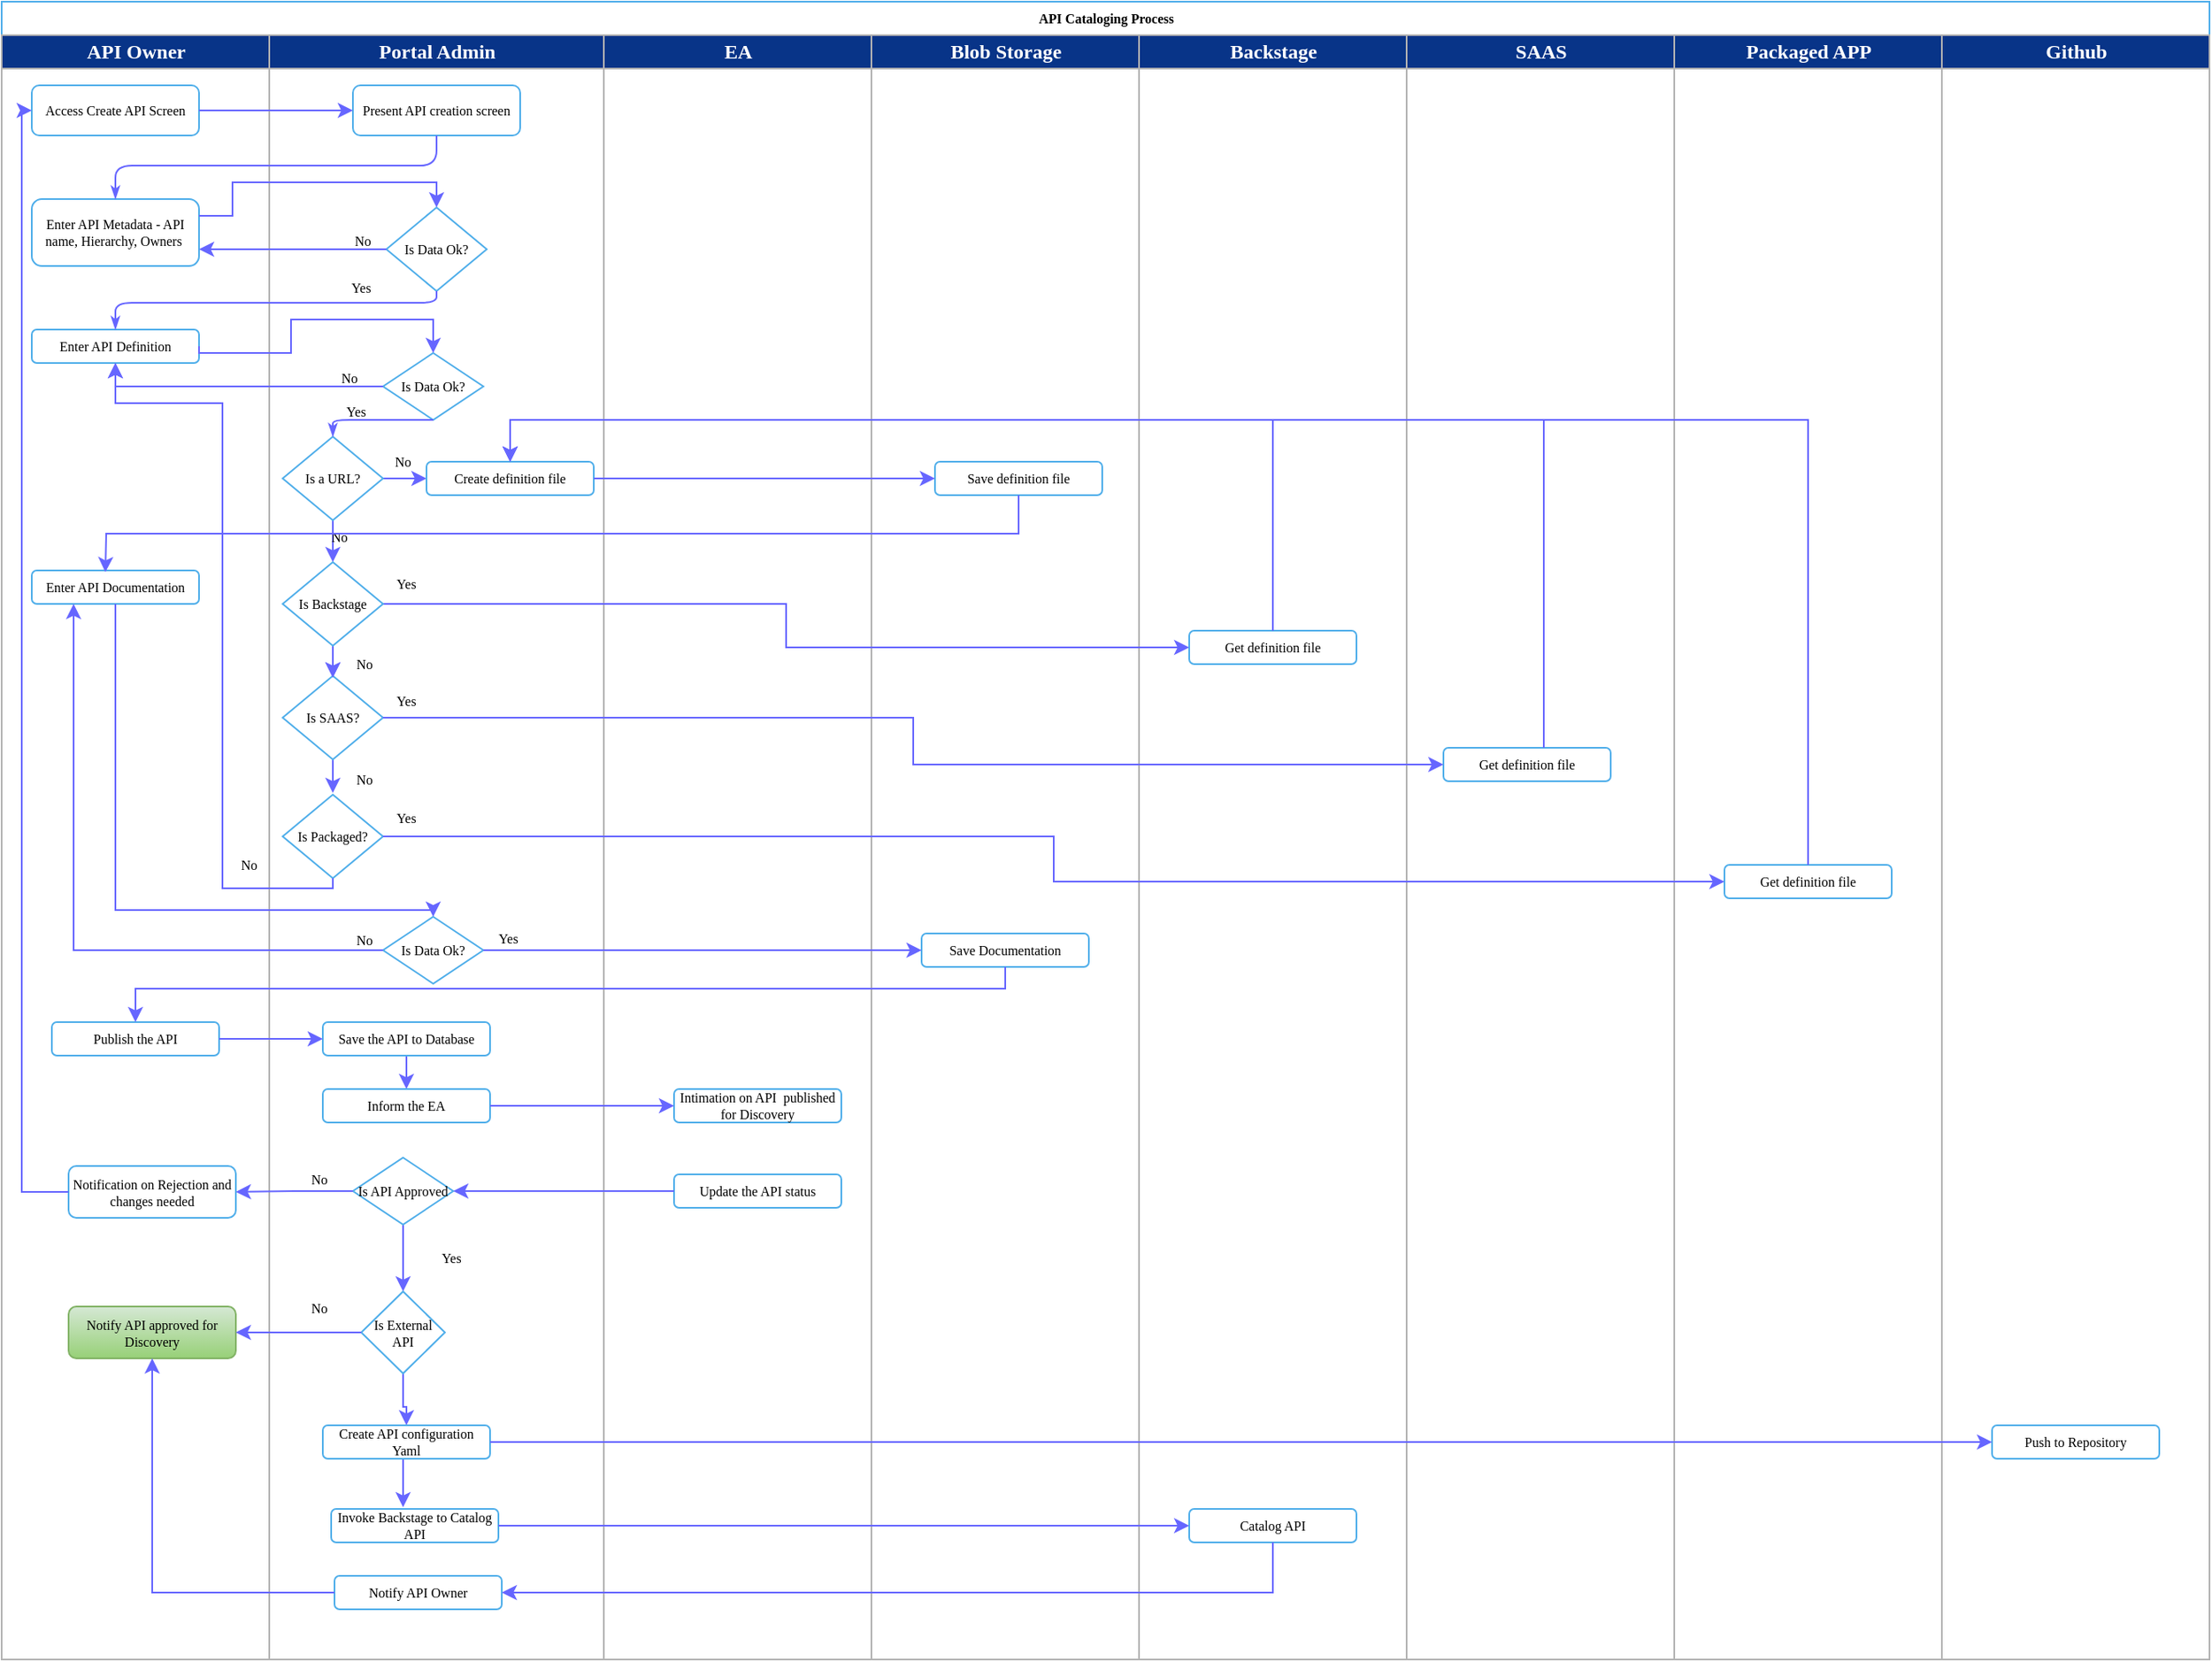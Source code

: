 <mxfile version="15.9.6" type="github">
  <diagram name="Page-1" id="74e2e168-ea6b-b213-b513-2b3c1d86103e">
    <mxGraphModel dx="1398" dy="657" grid="1" gridSize="10" guides="1" tooltips="1" connect="1" arrows="1" fold="1" page="1" pageScale="1" pageWidth="1100" pageHeight="850" background="none" math="0" shadow="0">
      <root>
        <mxCell id="0" />
        <mxCell id="1" parent="0" />
        <mxCell id="77e6c97f196da883-1" value="&lt;font face=&quot;Montserrat&quot; data-font-src=&quot;https://fonts.googleapis.com/css?family=Montserrat&quot;&gt;API Cataloging Process&lt;/font&gt;" style="swimlane;html=1;childLayout=stackLayout;startSize=20;rounded=0;shadow=0;labelBackgroundColor=none;strokeWidth=1;fontFamily=Verdana;fontSize=8;align=center;strokeColor=#4FAEEA;" parent="1" vertex="1">
          <mxGeometry x="18" y="39" width="1320" height="991" as="geometry">
            <mxRectangle x="22" y="40" width="150" height="20" as="alternateBounds" />
          </mxGeometry>
        </mxCell>
        <mxCell id="77e6c97f196da883-2" value="API Owner" style="swimlane;html=1;startSize=20;fontFamily=Montserrat;fontSource=https%3A%2F%2Ffonts.googleapis.com%2Fcss%3Ffamily%3DMontserrat;fillColor=#083488;fontColor=#FFFFFF;strokeColor=#B3B3B3;" parent="77e6c97f196da883-1" vertex="1">
          <mxGeometry y="20" width="160" height="971" as="geometry" />
        </mxCell>
        <mxCell id="sp9IfoOxn37nYkFX-SEC-47" value="Access Create API Screen" style="rounded=1;whiteSpace=wrap;html=1;shadow=0;labelBackgroundColor=none;strokeWidth=1;fontFamily=Montserrat;fontSize=8;align=center;fontSource=https%3A%2F%2Ffonts.googleapis.com%2Fcss%3Ffamily%3DMontserrat;strokeColor=#4FAEEA;" vertex="1" parent="77e6c97f196da883-2">
          <mxGeometry x="18" y="30" width="100" height="30" as="geometry" />
        </mxCell>
        <mxCell id="sp9IfoOxn37nYkFX-SEC-50" value="Enter API Metadata - API name, Hierarchy, Owners&amp;nbsp;" style="rounded=1;whiteSpace=wrap;html=1;shadow=0;labelBackgroundColor=none;strokeWidth=1;fontFamily=Montserrat;fontSize=8;align=center;fontSource=https%3A%2F%2Ffonts.googleapis.com%2Fcss%3Ffamily%3DMontserrat;strokeColor=#4FAEEA;" vertex="1" parent="77e6c97f196da883-2">
          <mxGeometry x="18" y="98" width="100" height="40" as="geometry" />
        </mxCell>
        <mxCell id="sp9IfoOxn37nYkFX-SEC-56" value="Enter API Definition" style="rounded=1;whiteSpace=wrap;html=1;shadow=0;labelBackgroundColor=none;strokeWidth=1;fontFamily=Montserrat;fontSize=8;align=center;fontSource=https%3A%2F%2Ffonts.googleapis.com%2Fcss%3Ffamily%3DMontserrat;strokeColor=#4FAEEA;" vertex="1" parent="77e6c97f196da883-2">
          <mxGeometry x="18" y="176" width="100" height="20" as="geometry" />
        </mxCell>
        <mxCell id="sp9IfoOxn37nYkFX-SEC-81" value="Enter API Documentation" style="rounded=1;whiteSpace=wrap;html=1;shadow=0;labelBackgroundColor=none;strokeWidth=1;fontFamily=Montserrat;fontSize=8;align=center;fontSource=https%3A%2F%2Ffonts.googleapis.com%2Fcss%3Ffamily%3DMontserrat;strokeColor=#4FAEEA;" vertex="1" parent="77e6c97f196da883-2">
          <mxGeometry x="18" y="320" width="100" height="20" as="geometry" />
        </mxCell>
        <mxCell id="sp9IfoOxn37nYkFX-SEC-144" value="Publish the API" style="rounded=1;whiteSpace=wrap;html=1;shadow=0;labelBackgroundColor=none;strokeWidth=1;fontFamily=Montserrat;fontSize=8;align=center;fontSource=https%3A%2F%2Ffonts.googleapis.com%2Fcss%3Ffamily%3DMontserrat;strokeColor=#4FAEEA;" vertex="1" parent="77e6c97f196da883-2">
          <mxGeometry x="30" y="590" width="100" height="20" as="geometry" />
        </mxCell>
        <mxCell id="sp9IfoOxn37nYkFX-SEC-159" value="Notification on Rejection and changes needed" style="rounded=1;whiteSpace=wrap;html=1;shadow=0;labelBackgroundColor=none;strokeWidth=1;fontFamily=Montserrat;fontSize=8;align=center;fontSource=https%3A%2F%2Ffonts.googleapis.com%2Fcss%3Ffamily%3DMontserrat;strokeColor=#4FAEEA;" vertex="1" parent="77e6c97f196da883-2">
          <mxGeometry x="40" y="676" width="100" height="31" as="geometry" />
        </mxCell>
        <mxCell id="sp9IfoOxn37nYkFX-SEC-157" style="edgeStyle=orthogonalEdgeStyle;rounded=0;orthogonalLoop=1;jettySize=auto;html=1;fontFamily=Montserrat;fontSource=https%3A%2F%2Ffonts.googleapis.com%2Fcss%3Ffamily%3DMontserrat;fontSize=8;fontColor=#000000;strokeColor=#6666FF;entryX=0;entryY=0.5;entryDx=0;entryDy=0;exitX=0;exitY=0.5;exitDx=0;exitDy=0;" edge="1" parent="77e6c97f196da883-2" source="sp9IfoOxn37nYkFX-SEC-159" target="sp9IfoOxn37nYkFX-SEC-47">
          <mxGeometry relative="1" as="geometry">
            <mxPoint x="22" y="451" as="targetPoint" />
            <mxPoint x="42" y="691" as="sourcePoint" />
            <Array as="points">
              <mxPoint x="40" y="691" />
              <mxPoint x="12" y="691" />
              <mxPoint x="12" y="45" />
            </Array>
          </mxGeometry>
        </mxCell>
        <mxCell id="sp9IfoOxn37nYkFX-SEC-165" value="Notify API approved for Discovery" style="rounded=1;whiteSpace=wrap;html=1;shadow=0;labelBackgroundColor=none;strokeWidth=1;fontFamily=Montserrat;fontSize=8;align=center;fontSource=https%3A%2F%2Ffonts.googleapis.com%2Fcss%3Ffamily%3DMontserrat;strokeColor=#82b366;fillColor=#d5e8d4;gradientColor=#97d077;" vertex="1" parent="77e6c97f196da883-2">
          <mxGeometry x="40" y="760" width="100" height="31" as="geometry" />
        </mxCell>
        <mxCell id="77e6c97f196da883-3" value="Portal Admin" style="swimlane;html=1;startSize=20;fontFamily=Montserrat;fontSource=https%3A%2F%2Ffonts.googleapis.com%2Fcss%3Ffamily%3DMontserrat;fillColor=#083488;fontColor=#FFFFFF;strokeColor=#B3B3B3;" parent="77e6c97f196da883-1" vertex="1">
          <mxGeometry x="160" y="20" width="200" height="971" as="geometry" />
        </mxCell>
        <mxCell id="sp9IfoOxn37nYkFX-SEC-48" value="Present API creation screen" style="rounded=1;whiteSpace=wrap;html=1;shadow=0;labelBackgroundColor=none;strokeWidth=1;fontFamily=Montserrat;fontSize=8;align=center;fontSource=https%3A%2F%2Ffonts.googleapis.com%2Fcss%3Ffamily%3DMontserrat;strokeColor=#4FAEEA;" vertex="1" parent="77e6c97f196da883-3">
          <mxGeometry x="50" y="30" width="100" height="30" as="geometry" />
        </mxCell>
        <mxCell id="sp9IfoOxn37nYkFX-SEC-45" value="Is Data Ok?" style="rhombus;whiteSpace=wrap;html=1;fontFamily=Montserrat;fontSource=https%3A%2F%2Ffonts.googleapis.com%2Fcss%3Ffamily%3DMontserrat;fontSize=8;strokeColor=#4FAEEA;" vertex="1" parent="77e6c97f196da883-3">
          <mxGeometry x="70" y="103" width="60" height="50" as="geometry" />
        </mxCell>
        <mxCell id="sp9IfoOxn37nYkFX-SEC-55" value="&lt;font color=&quot;#000000&quot; style=&quot;font-size: 8px;&quot;&gt;No&lt;/font&gt;" style="text;html=1;strokeColor=none;fillColor=none;align=center;verticalAlign=middle;whiteSpace=wrap;rounded=0;fontFamily=Montserrat;fontSource=https%3A%2F%2Ffonts.googleapis.com%2Fcss%3Ffamily%3DMontserrat;fontColor=#FFFFFF;fontSize=8;" vertex="1" parent="77e6c97f196da883-3">
          <mxGeometry x="26" y="108" width="60" height="30" as="geometry" />
        </mxCell>
        <mxCell id="sp9IfoOxn37nYkFX-SEC-57" value="&lt;font color=&quot;#000000&quot; style=&quot;font-size: 8px;&quot;&gt;Yes&lt;/font&gt;" style="text;html=1;strokeColor=none;fillColor=none;align=center;verticalAlign=middle;whiteSpace=wrap;rounded=0;fontFamily=Montserrat;fontSource=https%3A%2F%2Ffonts.googleapis.com%2Fcss%3Ffamily%3DMontserrat;fontColor=#FFFFFF;fontSize=8;" vertex="1" parent="77e6c97f196da883-3">
          <mxGeometry x="25" y="136" width="60" height="30" as="geometry" />
        </mxCell>
        <mxCell id="sp9IfoOxn37nYkFX-SEC-58" value="Is Data Ok?" style="rhombus;whiteSpace=wrap;html=1;fontFamily=Montserrat;fontSource=https%3A%2F%2Ffonts.googleapis.com%2Fcss%3Ffamily%3DMontserrat;fontSize=8;strokeColor=#4FAEEA;" vertex="1" parent="77e6c97f196da883-3">
          <mxGeometry x="68" y="190" width="60" height="40" as="geometry" />
        </mxCell>
        <mxCell id="sp9IfoOxn37nYkFX-SEC-61" value="&lt;font color=&quot;#000000&quot; style=&quot;font-size: 8px;&quot;&gt;No&lt;/font&gt;" style="text;html=1;strokeColor=none;fillColor=none;align=center;verticalAlign=middle;whiteSpace=wrap;rounded=0;fontFamily=Montserrat;fontSource=https%3A%2F%2Ffonts.googleapis.com%2Fcss%3Ffamily%3DMontserrat;fontColor=#FFFFFF;fontSize=8;" vertex="1" parent="77e6c97f196da883-3">
          <mxGeometry x="18" y="190" width="60" height="30" as="geometry" />
        </mxCell>
        <mxCell id="sp9IfoOxn37nYkFX-SEC-73" style="edgeStyle=orthogonalEdgeStyle;rounded=0;orthogonalLoop=1;jettySize=auto;html=1;entryX=0;entryY=0.5;entryDx=0;entryDy=0;fontFamily=Montserrat;fontSource=https%3A%2F%2Ffonts.googleapis.com%2Fcss%3Ffamily%3DMontserrat;fontSize=8;fontColor=#000000;strokeColor=#6666FF;" edge="1" parent="77e6c97f196da883-3" source="sp9IfoOxn37nYkFX-SEC-62" target="sp9IfoOxn37nYkFX-SEC-70">
          <mxGeometry relative="1" as="geometry" />
        </mxCell>
        <mxCell id="sp9IfoOxn37nYkFX-SEC-88" style="edgeStyle=orthogonalEdgeStyle;rounded=0;orthogonalLoop=1;jettySize=auto;html=1;exitX=0.5;exitY=1;exitDx=0;exitDy=0;entryX=0.5;entryY=0;entryDx=0;entryDy=0;fontFamily=Montserrat;fontSource=https%3A%2F%2Ffonts.googleapis.com%2Fcss%3Ffamily%3DMontserrat;fontSize=8;fontColor=#000000;strokeColor=#6666FF;" edge="1" parent="77e6c97f196da883-3" source="sp9IfoOxn37nYkFX-SEC-62">
          <mxGeometry relative="1" as="geometry">
            <mxPoint x="38" y="315" as="targetPoint" />
          </mxGeometry>
        </mxCell>
        <mxCell id="sp9IfoOxn37nYkFX-SEC-62" value="Is a URL?" style="rhombus;whiteSpace=wrap;html=1;fontFamily=Montserrat;fontSource=https%3A%2F%2Ffonts.googleapis.com%2Fcss%3Ffamily%3DMontserrat;fontSize=8;strokeColor=#4FAEEA;" vertex="1" parent="77e6c97f196da883-3">
          <mxGeometry x="8" y="240" width="60" height="50" as="geometry" />
        </mxCell>
        <mxCell id="sp9IfoOxn37nYkFX-SEC-70" value="Create definition file" style="rounded=1;whiteSpace=wrap;html=1;shadow=0;labelBackgroundColor=none;strokeWidth=1;fontFamily=Montserrat;fontSize=8;align=center;fontSource=https%3A%2F%2Ffonts.googleapis.com%2Fcss%3Ffamily%3DMontserrat;strokeColor=#4FAEEA;" vertex="1" parent="77e6c97f196da883-3">
          <mxGeometry x="94" y="255" width="100" height="20" as="geometry" />
        </mxCell>
        <mxCell id="sp9IfoOxn37nYkFX-SEC-74" style="edgeStyle=orthogonalEdgeStyle;rounded=1;html=1;labelBackgroundColor=none;startArrow=none;startFill=0;startSize=5;endArrow=classicThin;endFill=1;endSize=5;jettySize=auto;orthogonalLoop=1;strokeWidth=1;fontFamily=Verdana;fontSize=8;exitX=0.5;exitY=1;exitDx=0;exitDy=0;entryX=0.5;entryY=0;entryDx=0;entryDy=0;strokeColor=#6666FF;" edge="1" parent="77e6c97f196da883-3" source="sp9IfoOxn37nYkFX-SEC-58" target="sp9IfoOxn37nYkFX-SEC-62">
          <mxGeometry relative="1" as="geometry">
            <mxPoint x="-42" y="250" as="sourcePoint" />
            <mxPoint x="-252" y="280" as="targetPoint" />
            <Array as="points">
              <mxPoint x="98" y="230" />
              <mxPoint x="38" y="230" />
            </Array>
          </mxGeometry>
        </mxCell>
        <mxCell id="sp9IfoOxn37nYkFX-SEC-76" value="&lt;font color=&quot;#000000&quot; style=&quot;font-size: 8px;&quot;&gt;No&lt;/font&gt;" style="text;html=1;strokeColor=none;fillColor=none;align=center;verticalAlign=middle;whiteSpace=wrap;rounded=0;fontFamily=Montserrat;fontSource=https%3A%2F%2Ffonts.googleapis.com%2Fcss%3Ffamily%3DMontserrat;fontColor=#FFFFFF;fontSize=8;" vertex="1" parent="77e6c97f196da883-3">
          <mxGeometry x="50" y="240" width="60" height="30" as="geometry" />
        </mxCell>
        <mxCell id="sp9IfoOxn37nYkFX-SEC-92" value="&lt;font color=&quot;#000000&quot; style=&quot;font-size: 8px;&quot;&gt;No&lt;/font&gt;" style="text;html=1;strokeColor=none;fillColor=none;align=center;verticalAlign=middle;whiteSpace=wrap;rounded=0;fontFamily=Montserrat;fontSource=https%3A%2F%2Ffonts.googleapis.com%2Fcss%3Ffamily%3DMontserrat;fontColor=#FFFFFF;fontSize=8;" vertex="1" parent="77e6c97f196da883-3">
          <mxGeometry x="12" y="285" width="60" height="30" as="geometry" />
        </mxCell>
        <mxCell id="sp9IfoOxn37nYkFX-SEC-100" value="&lt;font color=&quot;#000000&quot; style=&quot;font-size: 8px;&quot;&gt;Yes&lt;/font&gt;" style="text;html=1;strokeColor=none;fillColor=none;align=center;verticalAlign=middle;whiteSpace=wrap;rounded=0;fontFamily=Montserrat;fontSource=https%3A%2F%2Ffonts.googleapis.com%2Fcss%3Ffamily%3DMontserrat;fontColor=#FFFFFF;fontSize=8;" vertex="1" parent="77e6c97f196da883-3">
          <mxGeometry x="52" y="313" width="60" height="30" as="geometry" />
        </mxCell>
        <mxCell id="sp9IfoOxn37nYkFX-SEC-108" style="edgeStyle=orthogonalEdgeStyle;rounded=0;orthogonalLoop=1;jettySize=auto;html=1;exitX=0.5;exitY=1;exitDx=0;exitDy=0;fontFamily=Montserrat;fontSource=https%3A%2F%2Ffonts.googleapis.com%2Fcss%3Ffamily%3DMontserrat;fontSize=8;fontColor=#000000;strokeColor=#6666FF;" edge="1" parent="77e6c97f196da883-3">
          <mxGeometry relative="1" as="geometry">
            <mxPoint x="38" y="433" as="sourcePoint" />
            <mxPoint x="38" y="453" as="targetPoint" />
          </mxGeometry>
        </mxCell>
        <mxCell id="sp9IfoOxn37nYkFX-SEC-103" value="Is SAAS?" style="rhombus;whiteSpace=wrap;html=1;fontFamily=Montserrat;fontSource=https%3A%2F%2Ffonts.googleapis.com%2Fcss%3Ffamily%3DMontserrat;fontSize=8;strokeColor=#4FAEEA;" vertex="1" parent="77e6c97f196da883-3">
          <mxGeometry x="8" y="383" width="60" height="50" as="geometry" />
        </mxCell>
        <mxCell id="sp9IfoOxn37nYkFX-SEC-104" value="Is Packaged?" style="rhombus;whiteSpace=wrap;html=1;fontFamily=Montserrat;fontSource=https%3A%2F%2Ffonts.googleapis.com%2Fcss%3Ffamily%3DMontserrat;fontSize=8;strokeColor=#4FAEEA;" vertex="1" parent="77e6c97f196da883-3">
          <mxGeometry x="8" y="454" width="60" height="50" as="geometry" />
        </mxCell>
        <mxCell id="sp9IfoOxn37nYkFX-SEC-129" value="&lt;font color=&quot;#000000&quot; style=&quot;font-size: 8px;&quot;&gt;Yes&lt;/font&gt;" style="text;html=1;strokeColor=none;fillColor=none;align=center;verticalAlign=middle;whiteSpace=wrap;rounded=0;fontFamily=Montserrat;fontSource=https%3A%2F%2Ffonts.googleapis.com%2Fcss%3Ffamily%3DMontserrat;fontColor=#FFFFFF;fontSize=8;" vertex="1" parent="77e6c97f196da883-3">
          <mxGeometry x="52" y="383" width="60" height="30" as="geometry" />
        </mxCell>
        <mxCell id="sp9IfoOxn37nYkFX-SEC-131" value="&lt;font color=&quot;#000000&quot; style=&quot;font-size: 8px;&quot;&gt;Yes&lt;/font&gt;" style="text;html=1;strokeColor=none;fillColor=none;align=center;verticalAlign=middle;whiteSpace=wrap;rounded=0;fontFamily=Montserrat;fontSource=https%3A%2F%2Ffonts.googleapis.com%2Fcss%3Ffamily%3DMontserrat;fontColor=#FFFFFF;fontSize=8;" vertex="1" parent="77e6c97f196da883-3">
          <mxGeometry x="52" y="453" width="60" height="30" as="geometry" />
        </mxCell>
        <mxCell id="sp9IfoOxn37nYkFX-SEC-133" value="&lt;font color=&quot;#000000&quot; style=&quot;font-size: 8px;&quot;&gt;No&lt;/font&gt;" style="text;html=1;strokeColor=none;fillColor=none;align=center;verticalAlign=middle;whiteSpace=wrap;rounded=0;fontFamily=Montserrat;fontSource=https%3A%2F%2Ffonts.googleapis.com%2Fcss%3Ffamily%3DMontserrat;fontColor=#FFFFFF;fontSize=8;" vertex="1" parent="77e6c97f196da883-3">
          <mxGeometry x="-42" y="481" width="60" height="30" as="geometry" />
        </mxCell>
        <mxCell id="sp9IfoOxn37nYkFX-SEC-134" value="Is Data Ok?" style="rhombus;whiteSpace=wrap;html=1;fontFamily=Montserrat;fontSource=https%3A%2F%2Ffonts.googleapis.com%2Fcss%3Ffamily%3DMontserrat;fontSize=8;strokeColor=#4FAEEA;" vertex="1" parent="77e6c97f196da883-3">
          <mxGeometry x="68" y="527" width="60" height="40" as="geometry" />
        </mxCell>
        <mxCell id="sp9IfoOxn37nYkFX-SEC-150" style="edgeStyle=orthogonalEdgeStyle;rounded=0;orthogonalLoop=1;jettySize=auto;html=1;exitX=0.5;exitY=1;exitDx=0;exitDy=0;entryX=0.5;entryY=0;entryDx=0;entryDy=0;fontFamily=Montserrat;fontSource=https%3A%2F%2Ffonts.googleapis.com%2Fcss%3Ffamily%3DMontserrat;fontSize=8;fontColor=#000000;strokeColor=#6666FF;" edge="1" parent="77e6c97f196da883-3" source="sp9IfoOxn37nYkFX-SEC-147" target="sp9IfoOxn37nYkFX-SEC-149">
          <mxGeometry relative="1" as="geometry" />
        </mxCell>
        <mxCell id="sp9IfoOxn37nYkFX-SEC-147" value="Save the API to Database" style="rounded=1;whiteSpace=wrap;html=1;shadow=0;labelBackgroundColor=none;strokeWidth=1;fontFamily=Montserrat;fontSize=8;align=center;fontSource=https%3A%2F%2Ffonts.googleapis.com%2Fcss%3Ffamily%3DMontserrat;strokeColor=#4FAEEA;" vertex="1" parent="77e6c97f196da883-3">
          <mxGeometry x="32" y="590" width="100" height="20" as="geometry" />
        </mxCell>
        <mxCell id="sp9IfoOxn37nYkFX-SEC-149" value="Inform the EA" style="rounded=1;whiteSpace=wrap;html=1;shadow=0;labelBackgroundColor=none;strokeWidth=1;fontFamily=Montserrat;fontSize=8;align=center;fontSource=https%3A%2F%2Ffonts.googleapis.com%2Fcss%3Ffamily%3DMontserrat;strokeColor=#4FAEEA;" vertex="1" parent="77e6c97f196da883-3">
          <mxGeometry x="32" y="630" width="100" height="20" as="geometry" />
        </mxCell>
        <mxCell id="sp9IfoOxn37nYkFX-SEC-162" style="edgeStyle=orthogonalEdgeStyle;rounded=0;orthogonalLoop=1;jettySize=auto;html=1;entryX=0.5;entryY=0;entryDx=0;entryDy=0;fontFamily=Montserrat;fontSource=https%3A%2F%2Ffonts.googleapis.com%2Fcss%3Ffamily%3DMontserrat;fontSize=8;fontColor=#000000;strokeColor=#6666FF;" edge="1" parent="77e6c97f196da883-3" source="sp9IfoOxn37nYkFX-SEC-155" target="sp9IfoOxn37nYkFX-SEC-161">
          <mxGeometry relative="1" as="geometry" />
        </mxCell>
        <mxCell id="sp9IfoOxn37nYkFX-SEC-155" value="Is API Approved" style="rhombus;whiteSpace=wrap;html=1;fontFamily=Montserrat;fontSource=https%3A%2F%2Ffonts.googleapis.com%2Fcss%3Ffamily%3DMontserrat;fontSize=8;strokeColor=#4FAEEA;" vertex="1" parent="77e6c97f196da883-3">
          <mxGeometry x="50" y="671" width="60" height="40" as="geometry" />
        </mxCell>
        <mxCell id="sp9IfoOxn37nYkFX-SEC-158" value="&lt;font color=&quot;#000000&quot; style=&quot;font-size: 8px;&quot;&gt;No&lt;/font&gt;" style="text;html=1;strokeColor=none;fillColor=none;align=center;verticalAlign=middle;whiteSpace=wrap;rounded=0;fontFamily=Montserrat;fontSource=https%3A%2F%2Ffonts.googleapis.com%2Fcss%3Ffamily%3DMontserrat;fontColor=#FFFFFF;fontSize=8;" vertex="1" parent="77e6c97f196da883-3">
          <mxGeometry y="669" width="60" height="30" as="geometry" />
        </mxCell>
        <mxCell id="sp9IfoOxn37nYkFX-SEC-174" style="edgeStyle=orthogonalEdgeStyle;rounded=0;orthogonalLoop=1;jettySize=auto;html=1;exitX=0.5;exitY=1;exitDx=0;exitDy=0;fontFamily=Montserrat;fontSource=https%3A%2F%2Ffonts.googleapis.com%2Fcss%3Ffamily%3DMontserrat;fontSize=8;fontColor=#000000;strokeColor=#6666FF;" edge="1" parent="77e6c97f196da883-3" source="sp9IfoOxn37nYkFX-SEC-161" target="sp9IfoOxn37nYkFX-SEC-173">
          <mxGeometry relative="1" as="geometry" />
        </mxCell>
        <mxCell id="sp9IfoOxn37nYkFX-SEC-161" value="Is External API" style="rhombus;whiteSpace=wrap;html=1;fontFamily=Montserrat;fontSource=https%3A%2F%2Ffonts.googleapis.com%2Fcss%3Ffamily%3DMontserrat;fontSize=8;strokeColor=#4FAEEA;" vertex="1" parent="77e6c97f196da883-3">
          <mxGeometry x="55" y="751" width="50" height="49" as="geometry" />
        </mxCell>
        <mxCell id="sp9IfoOxn37nYkFX-SEC-163" value="&lt;font color=&quot;#000000&quot; style=&quot;font-size: 8px;&quot;&gt;Yes&lt;/font&gt;" style="text;html=1;strokeColor=none;fillColor=none;align=center;verticalAlign=middle;whiteSpace=wrap;rounded=0;fontFamily=Montserrat;fontSource=https%3A%2F%2Ffonts.googleapis.com%2Fcss%3Ffamily%3DMontserrat;fontColor=#FFFFFF;fontSize=8;" vertex="1" parent="77e6c97f196da883-3">
          <mxGeometry x="79" y="716" width="60" height="30" as="geometry" />
        </mxCell>
        <mxCell id="sp9IfoOxn37nYkFX-SEC-169" value="&lt;font color=&quot;#000000&quot; style=&quot;font-size: 8px;&quot;&gt;No&lt;/font&gt;" style="text;html=1;strokeColor=none;fillColor=none;align=center;verticalAlign=middle;whiteSpace=wrap;rounded=0;fontFamily=Montserrat;fontSource=https%3A%2F%2Ffonts.googleapis.com%2Fcss%3Ffamily%3DMontserrat;fontColor=#FFFFFF;fontSize=8;" vertex="1" parent="77e6c97f196da883-3">
          <mxGeometry y="746" width="60" height="30" as="geometry" />
        </mxCell>
        <mxCell id="sp9IfoOxn37nYkFX-SEC-178" style="edgeStyle=orthogonalEdgeStyle;rounded=0;orthogonalLoop=1;jettySize=auto;html=1;exitX=0.5;exitY=1;exitDx=0;exitDy=0;entryX=0.43;entryY=-0.05;entryDx=0;entryDy=0;entryPerimeter=0;fontFamily=Montserrat;fontSource=https%3A%2F%2Ffonts.googleapis.com%2Fcss%3Ffamily%3DMontserrat;fontSize=8;fontColor=#000000;strokeColor=#6666FF;" edge="1" parent="77e6c97f196da883-3" source="sp9IfoOxn37nYkFX-SEC-173" target="sp9IfoOxn37nYkFX-SEC-177">
          <mxGeometry relative="1" as="geometry" />
        </mxCell>
        <mxCell id="sp9IfoOxn37nYkFX-SEC-173" value="Create API configuration Yaml" style="rounded=1;whiteSpace=wrap;html=1;shadow=0;labelBackgroundColor=none;strokeWidth=1;fontFamily=Montserrat;fontSize=8;align=center;fontSource=https%3A%2F%2Ffonts.googleapis.com%2Fcss%3Ffamily%3DMontserrat;strokeColor=#4FAEEA;" vertex="1" parent="77e6c97f196da883-3">
          <mxGeometry x="32" y="831" width="100" height="20" as="geometry" />
        </mxCell>
        <mxCell id="sp9IfoOxn37nYkFX-SEC-177" value="Invoke Backstage to Catalog API" style="rounded=1;whiteSpace=wrap;html=1;shadow=0;labelBackgroundColor=none;strokeWidth=1;fontFamily=Montserrat;fontSize=8;align=center;fontSource=https%3A%2F%2Ffonts.googleapis.com%2Fcss%3Ffamily%3DMontserrat;strokeColor=#4FAEEA;" vertex="1" parent="77e6c97f196da883-3">
          <mxGeometry x="37" y="881" width="100" height="20" as="geometry" />
        </mxCell>
        <mxCell id="sp9IfoOxn37nYkFX-SEC-181" value="Notify API Owner" style="rounded=1;whiteSpace=wrap;html=1;shadow=0;labelBackgroundColor=none;strokeWidth=1;fontFamily=Montserrat;fontSize=8;align=center;fontSource=https%3A%2F%2Ffonts.googleapis.com%2Fcss%3Ffamily%3DMontserrat;strokeColor=#4FAEEA;" vertex="1" parent="77e6c97f196da883-3">
          <mxGeometry x="39" y="921" width="100" height="20" as="geometry" />
        </mxCell>
        <mxCell id="77e6c97f196da883-4" value="EA" style="swimlane;html=1;startSize=20;fontFamily=Montserrat;fontSource=https%3A%2F%2Ffonts.googleapis.com%2Fcss%3Ffamily%3DMontserrat;fillColor=#083488;fontColor=#FFFFFF;strokeColor=#B3B3B3;" parent="77e6c97f196da883-1" vertex="1">
          <mxGeometry x="360" y="20" width="160" height="971" as="geometry" />
        </mxCell>
        <mxCell id="sp9IfoOxn37nYkFX-SEC-151" value="Intimation on API&amp;nbsp; published for Discovery" style="rounded=1;whiteSpace=wrap;html=1;shadow=0;labelBackgroundColor=none;strokeWidth=1;fontFamily=Montserrat;fontSize=8;align=center;fontSource=https%3A%2F%2Ffonts.googleapis.com%2Fcss%3Ffamily%3DMontserrat;strokeColor=#4FAEEA;" vertex="1" parent="77e6c97f196da883-4">
          <mxGeometry x="42" y="630" width="100" height="20" as="geometry" />
        </mxCell>
        <mxCell id="sp9IfoOxn37nYkFX-SEC-154" value="Update the API status" style="rounded=1;whiteSpace=wrap;html=1;shadow=0;labelBackgroundColor=none;strokeWidth=1;fontFamily=Montserrat;fontSize=8;align=center;fontSource=https%3A%2F%2Ffonts.googleapis.com%2Fcss%3Ffamily%3DMontserrat;strokeColor=#4FAEEA;" vertex="1" parent="77e6c97f196da883-4">
          <mxGeometry x="42" y="681" width="100" height="20" as="geometry" />
        </mxCell>
        <mxCell id="sp9IfoOxn37nYkFX-SEC-40" value="Blob Storage" style="swimlane;html=1;startSize=20;fontFamily=Montserrat;fontSource=https%3A%2F%2Ffonts.googleapis.com%2Fcss%3Ffamily%3DMontserrat;fillColor=#083488;fontColor=#FFFFFF;strokeColor=#B3B3B3;" vertex="1" parent="77e6c97f196da883-1">
          <mxGeometry x="520" y="20" width="160" height="971" as="geometry" />
        </mxCell>
        <mxCell id="sp9IfoOxn37nYkFX-SEC-77" value="Save definition file" style="rounded=1;whiteSpace=wrap;html=1;shadow=0;labelBackgroundColor=none;strokeWidth=1;fontFamily=Montserrat;fontSize=8;align=center;fontSource=https%3A%2F%2Ffonts.googleapis.com%2Fcss%3Ffamily%3DMontserrat;strokeColor=#4FAEEA;" vertex="1" parent="sp9IfoOxn37nYkFX-SEC-40">
          <mxGeometry x="38" y="255" width="100" height="20" as="geometry" />
        </mxCell>
        <mxCell id="sp9IfoOxn37nYkFX-SEC-136" value="Save Documentation" style="rounded=1;whiteSpace=wrap;html=1;shadow=0;labelBackgroundColor=none;strokeWidth=1;fontFamily=Montserrat;fontSize=8;align=center;fontSource=https%3A%2F%2Ffonts.googleapis.com%2Fcss%3Ffamily%3DMontserrat;strokeColor=#4FAEEA;" vertex="1" parent="sp9IfoOxn37nYkFX-SEC-40">
          <mxGeometry x="30" y="537" width="100" height="20" as="geometry" />
        </mxCell>
        <mxCell id="sp9IfoOxn37nYkFX-SEC-84" value="Backstage" style="swimlane;html=1;startSize=20;fontFamily=Montserrat;fontSource=https%3A%2F%2Ffonts.googleapis.com%2Fcss%3Ffamily%3DMontserrat;fillColor=#083488;fontColor=#FFFFFF;strokeColor=#B3B3B3;" vertex="1" parent="77e6c97f196da883-1">
          <mxGeometry x="680" y="20" width="160" height="971" as="geometry" />
        </mxCell>
        <mxCell id="sp9IfoOxn37nYkFX-SEC-101" value="Get definition file" style="rounded=1;whiteSpace=wrap;html=1;shadow=0;labelBackgroundColor=none;strokeWidth=1;fontFamily=Montserrat;fontSize=8;align=center;fontSource=https%3A%2F%2Ffonts.googleapis.com%2Fcss%3Ffamily%3DMontserrat;strokeColor=#4FAEEA;" vertex="1" parent="sp9IfoOxn37nYkFX-SEC-84">
          <mxGeometry x="30" y="356" width="100" height="20" as="geometry" />
        </mxCell>
        <mxCell id="sp9IfoOxn37nYkFX-SEC-179" value="Catalog API" style="rounded=1;whiteSpace=wrap;html=1;shadow=0;labelBackgroundColor=none;strokeWidth=1;fontFamily=Montserrat;fontSize=8;align=center;fontSource=https%3A%2F%2Ffonts.googleapis.com%2Fcss%3Ffamily%3DMontserrat;strokeColor=#4FAEEA;" vertex="1" parent="sp9IfoOxn37nYkFX-SEC-84">
          <mxGeometry x="30" y="881" width="100" height="20" as="geometry" />
        </mxCell>
        <mxCell id="sp9IfoOxn37nYkFX-SEC-83" value="SAAS" style="swimlane;html=1;startSize=20;fontFamily=Montserrat;fontSource=https%3A%2F%2Ffonts.googleapis.com%2Fcss%3Ffamily%3DMontserrat;fillColor=#083488;fontColor=#FFFFFF;strokeColor=#B3B3B3;" vertex="1" parent="77e6c97f196da883-1">
          <mxGeometry x="840" y="20" width="160" height="971" as="geometry" />
        </mxCell>
        <mxCell id="sp9IfoOxn37nYkFX-SEC-116" value="Get definition file" style="rounded=1;whiteSpace=wrap;html=1;shadow=0;labelBackgroundColor=none;strokeWidth=1;fontFamily=Montserrat;fontSize=8;align=center;fontSource=https%3A%2F%2Ffonts.googleapis.com%2Fcss%3Ffamily%3DMontserrat;strokeColor=#4FAEEA;" vertex="1" parent="sp9IfoOxn37nYkFX-SEC-83">
          <mxGeometry x="22" y="426" width="100" height="20" as="geometry" />
        </mxCell>
        <mxCell id="sp9IfoOxn37nYkFX-SEC-82" value="Packaged APP" style="swimlane;html=1;startSize=20;fontFamily=Montserrat;fontSource=https%3A%2F%2Ffonts.googleapis.com%2Fcss%3Ffamily%3DMontserrat;fillColor=#083488;fontColor=#FFFFFF;strokeColor=#B3B3B3;" vertex="1" parent="77e6c97f196da883-1">
          <mxGeometry x="1000" y="20" width="160" height="971" as="geometry" />
        </mxCell>
        <mxCell id="sp9IfoOxn37nYkFX-SEC-125" value="Get definition file" style="rounded=1;whiteSpace=wrap;html=1;shadow=0;labelBackgroundColor=none;strokeWidth=1;fontFamily=Montserrat;fontSize=8;align=center;fontSource=https%3A%2F%2Ffonts.googleapis.com%2Fcss%3Ffamily%3DMontserrat;strokeColor=#4FAEEA;" vertex="1" parent="sp9IfoOxn37nYkFX-SEC-82">
          <mxGeometry x="30" y="496" width="100" height="20" as="geometry" />
        </mxCell>
        <mxCell id="sp9IfoOxn37nYkFX-SEC-153" value="Github" style="swimlane;html=1;startSize=20;fontFamily=Montserrat;fontSource=https%3A%2F%2Ffonts.googleapis.com%2Fcss%3Ffamily%3DMontserrat;fillColor=#083488;fontColor=#FFFFFF;strokeColor=#B3B3B3;" vertex="1" parent="77e6c97f196da883-1">
          <mxGeometry x="1160" y="20" width="160" height="971" as="geometry" />
        </mxCell>
        <mxCell id="sp9IfoOxn37nYkFX-SEC-175" value="Push to Repository" style="rounded=1;whiteSpace=wrap;html=1;shadow=0;labelBackgroundColor=none;strokeWidth=1;fontFamily=Montserrat;fontSize=8;align=center;fontSource=https%3A%2F%2Ffonts.googleapis.com%2Fcss%3Ffamily%3DMontserrat;strokeColor=#4FAEEA;" vertex="1" parent="sp9IfoOxn37nYkFX-SEC-153">
          <mxGeometry x="30" y="831" width="100" height="20" as="geometry" />
        </mxCell>
        <mxCell id="sp9IfoOxn37nYkFX-SEC-49" style="edgeStyle=orthogonalEdgeStyle;rounded=0;orthogonalLoop=1;jettySize=auto;html=1;entryX=0;entryY=0.5;entryDx=0;entryDy=0;fontFamily=Montserrat;fontSource=https%3A%2F%2Ffonts.googleapis.com%2Fcss%3Ffamily%3DMontserrat;fontSize=8;fontColor=#000000;strokeColor=#6666FF;" edge="1" parent="77e6c97f196da883-1" source="sp9IfoOxn37nYkFX-SEC-47" target="sp9IfoOxn37nYkFX-SEC-48">
          <mxGeometry relative="1" as="geometry" />
        </mxCell>
        <mxCell id="sp9IfoOxn37nYkFX-SEC-51" style="edgeStyle=orthogonalEdgeStyle;rounded=1;html=1;labelBackgroundColor=none;startArrow=none;startFill=0;startSize=5;endArrow=classicThin;endFill=1;endSize=5;jettySize=auto;orthogonalLoop=1;strokeWidth=1;fontFamily=Verdana;fontSize=8;strokeColor=#6666FF;entryX=0.5;entryY=0;entryDx=0;entryDy=0;" edge="1" parent="77e6c97f196da883-1" target="sp9IfoOxn37nYkFX-SEC-50">
          <mxGeometry relative="1" as="geometry">
            <mxPoint x="260" y="80" as="sourcePoint" />
            <mxPoint x="68" y="98" as="targetPoint" />
            <Array as="points">
              <mxPoint x="260" y="98" />
              <mxPoint x="68" y="98" />
            </Array>
          </mxGeometry>
        </mxCell>
        <mxCell id="sp9IfoOxn37nYkFX-SEC-52" value="" style="edgeStyle=orthogonalEdgeStyle;rounded=0;orthogonalLoop=1;jettySize=auto;html=1;fontFamily=Montserrat;fontSource=https%3A%2F%2Ffonts.googleapis.com%2Fcss%3Ffamily%3DMontserrat;fontSize=8;fontColor=#000000;strokeColor=#6666FF;entryX=0.5;entryY=0;entryDx=0;entryDy=0;" edge="1" parent="77e6c97f196da883-1" source="sp9IfoOxn37nYkFX-SEC-50" target="sp9IfoOxn37nYkFX-SEC-45">
          <mxGeometry relative="1" as="geometry">
            <Array as="points">
              <mxPoint x="138" y="128" />
              <mxPoint x="138" y="108" />
              <mxPoint x="260" y="108" />
            </Array>
          </mxGeometry>
        </mxCell>
        <mxCell id="sp9IfoOxn37nYkFX-SEC-54" style="edgeStyle=orthogonalEdgeStyle;rounded=0;orthogonalLoop=1;jettySize=auto;html=1;entryX=1;entryY=0.75;entryDx=0;entryDy=0;fontFamily=Montserrat;fontSource=https%3A%2F%2Ffonts.googleapis.com%2Fcss%3Ffamily%3DMontserrat;fontSize=8;fontColor=#000000;strokeColor=#6666FF;" edge="1" parent="77e6c97f196da883-1" source="sp9IfoOxn37nYkFX-SEC-45" target="sp9IfoOxn37nYkFX-SEC-50">
          <mxGeometry relative="1" as="geometry" />
        </mxCell>
        <mxCell id="sp9IfoOxn37nYkFX-SEC-53" style="edgeStyle=orthogonalEdgeStyle;rounded=1;html=1;labelBackgroundColor=none;startArrow=none;startFill=0;startSize=5;endArrow=classicThin;endFill=1;endSize=5;jettySize=auto;orthogonalLoop=1;strokeWidth=1;fontFamily=Verdana;fontSize=8;exitX=0.5;exitY=1;exitDx=0;exitDy=0;entryX=0.5;entryY=0;entryDx=0;entryDy=0;strokeColor=#6666FF;" edge="1" parent="77e6c97f196da883-1" source="sp9IfoOxn37nYkFX-SEC-45" target="sp9IfoOxn37nYkFX-SEC-56">
          <mxGeometry relative="1" as="geometry">
            <mxPoint x="338" y="208" as="sourcePoint" />
            <mxPoint x="128" y="238" as="targetPoint" />
            <Array as="points">
              <mxPoint x="260" y="180" />
              <mxPoint x="68" y="180" />
            </Array>
          </mxGeometry>
        </mxCell>
        <mxCell id="sp9IfoOxn37nYkFX-SEC-59" style="edgeStyle=orthogonalEdgeStyle;rounded=0;orthogonalLoop=1;jettySize=auto;html=1;exitX=1;exitY=0.5;exitDx=0;exitDy=0;entryX=0.5;entryY=0;entryDx=0;entryDy=0;fontFamily=Montserrat;fontSource=https%3A%2F%2Ffonts.googleapis.com%2Fcss%3Ffamily%3DMontserrat;fontSize=8;fontColor=#000000;strokeColor=#6666FF;" edge="1" parent="77e6c97f196da883-1" source="sp9IfoOxn37nYkFX-SEC-56" target="sp9IfoOxn37nYkFX-SEC-58">
          <mxGeometry relative="1" as="geometry">
            <Array as="points">
              <mxPoint x="118" y="210" />
              <mxPoint x="173" y="210" />
              <mxPoint x="173" y="190" />
              <mxPoint x="258" y="190" />
            </Array>
          </mxGeometry>
        </mxCell>
        <mxCell id="sp9IfoOxn37nYkFX-SEC-60" style="edgeStyle=orthogonalEdgeStyle;rounded=0;orthogonalLoop=1;jettySize=auto;html=1;exitX=0;exitY=0.5;exitDx=0;exitDy=0;entryX=0.5;entryY=1;entryDx=0;entryDy=0;fontFamily=Montserrat;fontSource=https%3A%2F%2Ffonts.googleapis.com%2Fcss%3Ffamily%3DMontserrat;fontSize=8;fontColor=#000000;strokeColor=#6666FF;" edge="1" parent="77e6c97f196da883-1" source="sp9IfoOxn37nYkFX-SEC-58" target="sp9IfoOxn37nYkFX-SEC-56">
          <mxGeometry relative="1" as="geometry">
            <Array as="points">
              <mxPoint x="68" y="230" />
            </Array>
          </mxGeometry>
        </mxCell>
        <mxCell id="sp9IfoOxn37nYkFX-SEC-79" style="edgeStyle=orthogonalEdgeStyle;rounded=0;orthogonalLoop=1;jettySize=auto;html=1;entryX=0;entryY=0.5;entryDx=0;entryDy=0;fontFamily=Montserrat;fontSource=https%3A%2F%2Ffonts.googleapis.com%2Fcss%3Ffamily%3DMontserrat;fontSize=8;fontColor=#000000;strokeColor=#6666FF;" edge="1" parent="77e6c97f196da883-1" source="sp9IfoOxn37nYkFX-SEC-70" target="sp9IfoOxn37nYkFX-SEC-77">
          <mxGeometry relative="1" as="geometry" />
        </mxCell>
        <mxCell id="sp9IfoOxn37nYkFX-SEC-117" style="edgeStyle=orthogonalEdgeStyle;rounded=0;orthogonalLoop=1;jettySize=auto;html=1;entryX=0;entryY=0.5;entryDx=0;entryDy=0;fontFamily=Montserrat;fontSource=https%3A%2F%2Ffonts.googleapis.com%2Fcss%3Ffamily%3DMontserrat;fontSize=8;fontColor=#000000;strokeColor=#6666FF;" edge="1" parent="77e6c97f196da883-1" source="sp9IfoOxn37nYkFX-SEC-103" target="sp9IfoOxn37nYkFX-SEC-116">
          <mxGeometry relative="1" as="geometry" />
        </mxCell>
        <mxCell id="sp9IfoOxn37nYkFX-SEC-123" style="edgeStyle=orthogonalEdgeStyle;rounded=0;orthogonalLoop=1;jettySize=auto;html=1;exitX=0.5;exitY=0;exitDx=0;exitDy=0;entryX=0.5;entryY=0;entryDx=0;entryDy=0;fontFamily=Montserrat;fontSource=https%3A%2F%2Ffonts.googleapis.com%2Fcss%3Ffamily%3DMontserrat;fontSize=8;fontColor=#000000;strokeColor=#6666FF;" edge="1" parent="77e6c97f196da883-1" source="sp9IfoOxn37nYkFX-SEC-101" target="sp9IfoOxn37nYkFX-SEC-70">
          <mxGeometry relative="1" as="geometry">
            <Array as="points">
              <mxPoint x="760" y="250" />
              <mxPoint x="304" y="250" />
            </Array>
          </mxGeometry>
        </mxCell>
        <mxCell id="sp9IfoOxn37nYkFX-SEC-124" style="edgeStyle=orthogonalEdgeStyle;rounded=0;orthogonalLoop=1;jettySize=auto;html=1;entryX=0.5;entryY=0;entryDx=0;entryDy=0;fontFamily=Montserrat;fontSource=https%3A%2F%2Ffonts.googleapis.com%2Fcss%3Ffamily%3DMontserrat;fontSize=8;fontColor=#000000;strokeColor=#6666FF;" edge="1" parent="77e6c97f196da883-1" source="sp9IfoOxn37nYkFX-SEC-116" target="sp9IfoOxn37nYkFX-SEC-70">
          <mxGeometry relative="1" as="geometry">
            <Array as="points">
              <mxPoint x="922" y="250" />
              <mxPoint x="304" y="250" />
            </Array>
          </mxGeometry>
        </mxCell>
        <mxCell id="sp9IfoOxn37nYkFX-SEC-126" style="edgeStyle=orthogonalEdgeStyle;rounded=0;orthogonalLoop=1;jettySize=auto;html=1;exitX=1;exitY=0.5;exitDx=0;exitDy=0;entryX=0;entryY=0.5;entryDx=0;entryDy=0;fontFamily=Montserrat;fontSource=https%3A%2F%2Ffonts.googleapis.com%2Fcss%3Ffamily%3DMontserrat;fontSize=8;fontColor=#000000;strokeColor=#6666FF;" edge="1" parent="77e6c97f196da883-1" source="sp9IfoOxn37nYkFX-SEC-104" target="sp9IfoOxn37nYkFX-SEC-125">
          <mxGeometry relative="1" as="geometry" />
        </mxCell>
        <mxCell id="sp9IfoOxn37nYkFX-SEC-127" style="edgeStyle=orthogonalEdgeStyle;rounded=0;orthogonalLoop=1;jettySize=auto;html=1;entryX=0.5;entryY=0;entryDx=0;entryDy=0;fontFamily=Montserrat;fontSource=https%3A%2F%2Ffonts.googleapis.com%2Fcss%3Ffamily%3DMontserrat;fontSize=8;fontColor=#000000;strokeColor=#6666FF;" edge="1" parent="77e6c97f196da883-1" source="sp9IfoOxn37nYkFX-SEC-125" target="sp9IfoOxn37nYkFX-SEC-70">
          <mxGeometry relative="1" as="geometry">
            <Array as="points">
              <mxPoint x="1080" y="250" />
              <mxPoint x="304" y="250" />
            </Array>
          </mxGeometry>
        </mxCell>
        <mxCell id="sp9IfoOxn37nYkFX-SEC-128" style="edgeStyle=orthogonalEdgeStyle;rounded=0;orthogonalLoop=1;jettySize=auto;html=1;entryX=0.5;entryY=1;entryDx=0;entryDy=0;fontFamily=Montserrat;fontSource=https%3A%2F%2Ffonts.googleapis.com%2Fcss%3Ffamily%3DMontserrat;fontSize=8;fontColor=#000000;strokeColor=#6666FF;" edge="1" parent="77e6c97f196da883-1" source="sp9IfoOxn37nYkFX-SEC-104" target="sp9IfoOxn37nYkFX-SEC-56">
          <mxGeometry relative="1" as="geometry">
            <Array as="points">
              <mxPoint x="198" y="530" />
              <mxPoint x="132" y="530" />
              <mxPoint x="132" y="240" />
              <mxPoint x="68" y="240" />
            </Array>
          </mxGeometry>
        </mxCell>
        <mxCell id="sp9IfoOxn37nYkFX-SEC-137" style="edgeStyle=orthogonalEdgeStyle;rounded=0;orthogonalLoop=1;jettySize=auto;html=1;entryX=0;entryY=0.5;entryDx=0;entryDy=0;fontFamily=Montserrat;fontSource=https%3A%2F%2Ffonts.googleapis.com%2Fcss%3Ffamily%3DMontserrat;fontSize=8;fontColor=#000000;strokeColor=#6666FF;" edge="1" parent="77e6c97f196da883-1" source="sp9IfoOxn37nYkFX-SEC-134" target="sp9IfoOxn37nYkFX-SEC-136">
          <mxGeometry relative="1" as="geometry" />
        </mxCell>
        <mxCell id="sp9IfoOxn37nYkFX-SEC-138" style="edgeStyle=orthogonalEdgeStyle;rounded=0;orthogonalLoop=1;jettySize=auto;html=1;entryX=0.25;entryY=1;entryDx=0;entryDy=0;fontFamily=Montserrat;fontSource=https%3A%2F%2Ffonts.googleapis.com%2Fcss%3Ffamily%3DMontserrat;fontSize=8;fontColor=#000000;strokeColor=#6666FF;" edge="1" parent="77e6c97f196da883-1" source="sp9IfoOxn37nYkFX-SEC-134" target="sp9IfoOxn37nYkFX-SEC-81">
          <mxGeometry relative="1" as="geometry" />
        </mxCell>
        <mxCell id="sp9IfoOxn37nYkFX-SEC-140" style="edgeStyle=orthogonalEdgeStyle;rounded=0;orthogonalLoop=1;jettySize=auto;html=1;entryX=0.5;entryY=0;entryDx=0;entryDy=0;fontFamily=Montserrat;fontSource=https%3A%2F%2Ffonts.googleapis.com%2Fcss%3Ffamily%3DMontserrat;fontSize=8;fontColor=#000000;strokeColor=#6666FF;" edge="1" parent="77e6c97f196da883-1" source="sp9IfoOxn37nYkFX-SEC-81" target="sp9IfoOxn37nYkFX-SEC-134">
          <mxGeometry relative="1" as="geometry">
            <Array as="points">
              <mxPoint x="68" y="543" />
            </Array>
          </mxGeometry>
        </mxCell>
        <mxCell id="sp9IfoOxn37nYkFX-SEC-146" style="edgeStyle=orthogonalEdgeStyle;rounded=0;orthogonalLoop=1;jettySize=auto;html=1;fontFamily=Montserrat;fontSource=https%3A%2F%2Ffonts.googleapis.com%2Fcss%3Ffamily%3DMontserrat;fontSize=8;fontColor=#000000;strokeColor=#6666FF;" edge="1" parent="77e6c97f196da883-1" source="sp9IfoOxn37nYkFX-SEC-136" target="sp9IfoOxn37nYkFX-SEC-144">
          <mxGeometry relative="1" as="geometry">
            <Array as="points">
              <mxPoint x="600" y="590" />
              <mxPoint x="80" y="590" />
            </Array>
          </mxGeometry>
        </mxCell>
        <mxCell id="sp9IfoOxn37nYkFX-SEC-148" style="edgeStyle=orthogonalEdgeStyle;rounded=0;orthogonalLoop=1;jettySize=auto;html=1;entryX=0;entryY=0.5;entryDx=0;entryDy=0;fontFamily=Montserrat;fontSource=https%3A%2F%2Ffonts.googleapis.com%2Fcss%3Ffamily%3DMontserrat;fontSize=8;fontColor=#000000;strokeColor=#6666FF;" edge="1" parent="77e6c97f196da883-1" source="sp9IfoOxn37nYkFX-SEC-144" target="sp9IfoOxn37nYkFX-SEC-147">
          <mxGeometry relative="1" as="geometry" />
        </mxCell>
        <mxCell id="sp9IfoOxn37nYkFX-SEC-152" style="edgeStyle=orthogonalEdgeStyle;rounded=0;orthogonalLoop=1;jettySize=auto;html=1;exitX=1;exitY=0.5;exitDx=0;exitDy=0;fontFamily=Montserrat;fontSource=https%3A%2F%2Ffonts.googleapis.com%2Fcss%3Ffamily%3DMontserrat;fontSize=8;fontColor=#000000;strokeColor=#6666FF;entryX=0;entryY=0.5;entryDx=0;entryDy=0;" edge="1" parent="77e6c97f196da883-1" source="sp9IfoOxn37nYkFX-SEC-149" target="sp9IfoOxn37nYkFX-SEC-151">
          <mxGeometry relative="1" as="geometry">
            <mxPoint x="322" y="660" as="targetPoint" />
          </mxGeometry>
        </mxCell>
        <mxCell id="sp9IfoOxn37nYkFX-SEC-156" style="edgeStyle=orthogonalEdgeStyle;rounded=0;orthogonalLoop=1;jettySize=auto;html=1;entryX=1;entryY=0.5;entryDx=0;entryDy=0;fontFamily=Montserrat;fontSource=https%3A%2F%2Ffonts.googleapis.com%2Fcss%3Ffamily%3DMontserrat;fontSize=8;fontColor=#000000;strokeColor=#6666FF;" edge="1" parent="77e6c97f196da883-1" source="sp9IfoOxn37nYkFX-SEC-154" target="sp9IfoOxn37nYkFX-SEC-155">
          <mxGeometry relative="1" as="geometry" />
        </mxCell>
        <mxCell id="sp9IfoOxn37nYkFX-SEC-160" style="edgeStyle=orthogonalEdgeStyle;rounded=0;orthogonalLoop=1;jettySize=auto;html=1;fontFamily=Montserrat;fontSource=https%3A%2F%2Ffonts.googleapis.com%2Fcss%3Ffamily%3DMontserrat;fontSize=8;fontColor=#000000;strokeColor=#6666FF;" edge="1" parent="77e6c97f196da883-1" source="sp9IfoOxn37nYkFX-SEC-155" target="sp9IfoOxn37nYkFX-SEC-159">
          <mxGeometry relative="1" as="geometry" />
        </mxCell>
        <mxCell id="sp9IfoOxn37nYkFX-SEC-167" style="edgeStyle=orthogonalEdgeStyle;rounded=0;orthogonalLoop=1;jettySize=auto;html=1;exitX=0;exitY=0.5;exitDx=0;exitDy=0;fontFamily=Montserrat;fontSource=https%3A%2F%2Ffonts.googleapis.com%2Fcss%3Ffamily%3DMontserrat;fontSize=8;fontColor=#000000;strokeColor=#6666FF;" edge="1" parent="77e6c97f196da883-1" source="sp9IfoOxn37nYkFX-SEC-161" target="sp9IfoOxn37nYkFX-SEC-165">
          <mxGeometry relative="1" as="geometry" />
        </mxCell>
        <mxCell id="sp9IfoOxn37nYkFX-SEC-176" style="edgeStyle=orthogonalEdgeStyle;rounded=0;orthogonalLoop=1;jettySize=auto;html=1;entryX=0;entryY=0.5;entryDx=0;entryDy=0;fontFamily=Montserrat;fontSource=https%3A%2F%2Ffonts.googleapis.com%2Fcss%3Ffamily%3DMontserrat;fontSize=8;fontColor=#000000;strokeColor=#6666FF;" edge="1" parent="77e6c97f196da883-1" source="sp9IfoOxn37nYkFX-SEC-173" target="sp9IfoOxn37nYkFX-SEC-175">
          <mxGeometry relative="1" as="geometry" />
        </mxCell>
        <mxCell id="sp9IfoOxn37nYkFX-SEC-180" style="edgeStyle=orthogonalEdgeStyle;rounded=0;orthogonalLoop=1;jettySize=auto;html=1;exitX=1;exitY=0.5;exitDx=0;exitDy=0;entryX=0;entryY=0.5;entryDx=0;entryDy=0;fontFamily=Montserrat;fontSource=https%3A%2F%2Ffonts.googleapis.com%2Fcss%3Ffamily%3DMontserrat;fontSize=8;fontColor=#000000;strokeColor=#6666FF;" edge="1" parent="77e6c97f196da883-1" source="sp9IfoOxn37nYkFX-SEC-177" target="sp9IfoOxn37nYkFX-SEC-179">
          <mxGeometry relative="1" as="geometry" />
        </mxCell>
        <mxCell id="sp9IfoOxn37nYkFX-SEC-182" style="edgeStyle=orthogonalEdgeStyle;rounded=0;orthogonalLoop=1;jettySize=auto;html=1;entryX=1;entryY=0.5;entryDx=0;entryDy=0;fontFamily=Montserrat;fontSource=https%3A%2F%2Ffonts.googleapis.com%2Fcss%3Ffamily%3DMontserrat;fontSize=8;fontColor=#000000;strokeColor=#6666FF;" edge="1" parent="77e6c97f196da883-1" source="sp9IfoOxn37nYkFX-SEC-179" target="sp9IfoOxn37nYkFX-SEC-181">
          <mxGeometry relative="1" as="geometry">
            <Array as="points">
              <mxPoint x="760" y="951" />
            </Array>
          </mxGeometry>
        </mxCell>
        <mxCell id="sp9IfoOxn37nYkFX-SEC-183" style="edgeStyle=orthogonalEdgeStyle;rounded=0;orthogonalLoop=1;jettySize=auto;html=1;entryX=0.5;entryY=1;entryDx=0;entryDy=0;fontFamily=Montserrat;fontSource=https%3A%2F%2Ffonts.googleapis.com%2Fcss%3Ffamily%3DMontserrat;fontSize=8;fontColor=#000000;strokeColor=#6666FF;" edge="1" parent="77e6c97f196da883-1" source="sp9IfoOxn37nYkFX-SEC-181" target="sp9IfoOxn37nYkFX-SEC-165">
          <mxGeometry relative="1" as="geometry" />
        </mxCell>
        <mxCell id="X5WUj9LV7zyZnJoSoSZw-69" value="Text" style="text;html=1;strokeColor=none;fillColor=none;align=center;verticalAlign=middle;whiteSpace=wrap;rounded=0;fontFamily=Montserrat;fontSource=https%3A%2F%2Ffonts.googleapis.com%2Fcss%3Ffamily%3DMontserrat;fontColor=#FFFFFF;" parent="1" vertex="1">
          <mxGeometry x="1060" y="240" width="60" height="30" as="geometry" />
        </mxCell>
        <mxCell id="sp9IfoOxn37nYkFX-SEC-75" value="&lt;font color=&quot;#000000&quot; style=&quot;font-size: 8px;&quot;&gt;Yes&lt;/font&gt;" style="text;html=1;strokeColor=none;fillColor=none;align=center;verticalAlign=middle;whiteSpace=wrap;rounded=0;fontFamily=Montserrat;fontSource=https%3A%2F%2Ffonts.googleapis.com%2Fcss%3Ffamily%3DMontserrat;fontColor=#FFFFFF;fontSize=8;" vertex="1" parent="1">
          <mxGeometry x="200" y="269" width="60" height="30" as="geometry" />
        </mxCell>
        <mxCell id="sp9IfoOxn37nYkFX-SEC-80" style="edgeStyle=orthogonalEdgeStyle;rounded=0;orthogonalLoop=1;jettySize=auto;html=1;exitX=0.5;exitY=1;exitDx=0;exitDy=0;fontFamily=Montserrat;fontSource=https%3A%2F%2Ffonts.googleapis.com%2Fcss%3Ffamily%3DMontserrat;fontSize=8;fontColor=#000000;strokeColor=#6666FF;" edge="1" parent="1" source="sp9IfoOxn37nYkFX-SEC-77">
          <mxGeometry relative="1" as="geometry">
            <mxPoint x="80" y="380" as="targetPoint" />
          </mxGeometry>
        </mxCell>
        <mxCell id="sp9IfoOxn37nYkFX-SEC-106" style="edgeStyle=orthogonalEdgeStyle;rounded=0;orthogonalLoop=1;jettySize=auto;html=1;exitX=0.5;exitY=1;exitDx=0;exitDy=0;entryX=0.5;entryY=0;entryDx=0;entryDy=0;fontFamily=Montserrat;fontSource=https%3A%2F%2Ffonts.googleapis.com%2Fcss%3Ffamily%3DMontserrat;fontSize=8;fontColor=#000000;strokeColor=#6666FF;" edge="1" parent="1">
          <mxGeometry relative="1" as="geometry">
            <mxPoint x="216" y="423" as="sourcePoint" />
            <mxPoint x="216" y="443" as="targetPoint" />
          </mxGeometry>
        </mxCell>
        <mxCell id="sp9IfoOxn37nYkFX-SEC-107" style="edgeStyle=orthogonalEdgeStyle;rounded=0;orthogonalLoop=1;jettySize=auto;html=1;exitX=0.5;exitY=1;exitDx=0;exitDy=0;entryX=0.5;entryY=0;entryDx=0;entryDy=0;fontFamily=Montserrat;fontSource=https%3A%2F%2Ffonts.googleapis.com%2Fcss%3Ffamily%3DMontserrat;fontSize=8;fontColor=#000000;strokeColor=#6666FF;" edge="1" parent="1">
          <mxGeometry relative="1" as="geometry">
            <mxPoint x="216" y="423" as="sourcePoint" />
            <mxPoint x="216" y="443" as="targetPoint" />
          </mxGeometry>
        </mxCell>
        <mxCell id="sp9IfoOxn37nYkFX-SEC-114" style="edgeStyle=orthogonalEdgeStyle;rounded=0;orthogonalLoop=1;jettySize=auto;html=1;exitX=1;exitY=0.5;exitDx=0;exitDy=0;entryX=0;entryY=0.5;entryDx=0;entryDy=0;fontFamily=Montserrat;fontSource=https%3A%2F%2Ffonts.googleapis.com%2Fcss%3Ffamily%3DMontserrat;fontSize=8;fontColor=#000000;strokeColor=#6666FF;" edge="1" parent="1" source="sp9IfoOxn37nYkFX-SEC-98" target="sp9IfoOxn37nYkFX-SEC-101">
          <mxGeometry relative="1" as="geometry" />
        </mxCell>
        <mxCell id="sp9IfoOxn37nYkFX-SEC-98" value="Is Backstage" style="rhombus;whiteSpace=wrap;html=1;fontFamily=Montserrat;fontSource=https%3A%2F%2Ffonts.googleapis.com%2Fcss%3Ffamily%3DMontserrat;fontSize=8;strokeColor=#4FAEEA;" vertex="1" parent="1">
          <mxGeometry x="186" y="374" width="60" height="50" as="geometry" />
        </mxCell>
        <mxCell id="sp9IfoOxn37nYkFX-SEC-111" value="&lt;font color=&quot;#000000&quot; style=&quot;font-size: 8px;&quot;&gt;No&lt;/font&gt;" style="text;html=1;strokeColor=none;fillColor=none;align=center;verticalAlign=middle;whiteSpace=wrap;rounded=0;fontFamily=Montserrat;fontSource=https%3A%2F%2Ffonts.googleapis.com%2Fcss%3Ffamily%3DMontserrat;fontColor=#FFFFFF;fontSize=8;" vertex="1" parent="1">
          <mxGeometry x="205" y="420" width="60" height="30" as="geometry" />
        </mxCell>
        <mxCell id="sp9IfoOxn37nYkFX-SEC-112" value="&lt;font color=&quot;#000000&quot; style=&quot;font-size: 8px;&quot;&gt;No&lt;/font&gt;" style="text;html=1;strokeColor=none;fillColor=none;align=center;verticalAlign=middle;whiteSpace=wrap;rounded=0;fontFamily=Montserrat;fontSource=https%3A%2F%2Ffonts.googleapis.com%2Fcss%3Ffamily%3DMontserrat;fontColor=#FFFFFF;fontSize=8;" vertex="1" parent="1">
          <mxGeometry x="205" y="489" width="60" height="30" as="geometry" />
        </mxCell>
        <mxCell id="sp9IfoOxn37nYkFX-SEC-141" value="&lt;font color=&quot;#000000&quot; style=&quot;font-size: 8px;&quot;&gt;No&lt;/font&gt;" style="text;html=1;strokeColor=none;fillColor=none;align=center;verticalAlign=middle;whiteSpace=wrap;rounded=0;fontFamily=Montserrat;fontSource=https%3A%2F%2Ffonts.googleapis.com%2Fcss%3Ffamily%3DMontserrat;fontColor=#FFFFFF;fontSize=8;" vertex="1" parent="1">
          <mxGeometry x="205" y="585" width="60" height="30" as="geometry" />
        </mxCell>
        <mxCell id="sp9IfoOxn37nYkFX-SEC-143" value="&lt;font color=&quot;#000000&quot; style=&quot;font-size: 8px;&quot;&gt;Yes&lt;/font&gt;" style="text;html=1;strokeColor=none;fillColor=none;align=center;verticalAlign=middle;whiteSpace=wrap;rounded=0;fontFamily=Montserrat;fontSource=https%3A%2F%2Ffonts.googleapis.com%2Fcss%3Ffamily%3DMontserrat;fontColor=#FFFFFF;fontSize=8;" vertex="1" parent="1">
          <mxGeometry x="291" y="584" width="60" height="30" as="geometry" />
        </mxCell>
      </root>
    </mxGraphModel>
  </diagram>
</mxfile>
